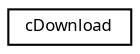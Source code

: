 digraph "Graphical Class Hierarchy"
{
  edge [fontname="Sans",fontsize="8",labelfontname="Sans",labelfontsize="8"];
  node [fontname="Sans",fontsize="8",shape=record];
  rankdir="LR";
  Node1 [label="cDownload",height=0.2,width=0.4,color="black", fillcolor="white", style="filled",URL="$classc_download.html",tooltip="Download a data package via IPC to memory. "];
}
